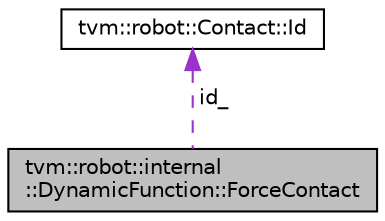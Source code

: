 digraph "tvm::robot::internal::DynamicFunction::ForceContact"
{
 // LATEX_PDF_SIZE
  edge [fontname="Helvetica",fontsize="10",labelfontname="Helvetica",labelfontsize="10"];
  node [fontname="Helvetica",fontsize="10",shape=record];
  Node1 [label="tvm::robot::internal\l::DynamicFunction::ForceContact",height=0.2,width=0.4,color="black", fillcolor="grey75", style="filled", fontcolor="black",tooltip=" "];
  Node2 -> Node1 [dir="back",color="darkorchid3",fontsize="10",style="dashed",label=" id_" ,fontname="Helvetica"];
  Node2 [label="tvm::robot::Contact::Id",height=0.2,width=0.4,color="black", fillcolor="white", style="filled",URL="$structtvm_1_1robot_1_1Contact_1_1Id.html",tooltip=" "];
}
